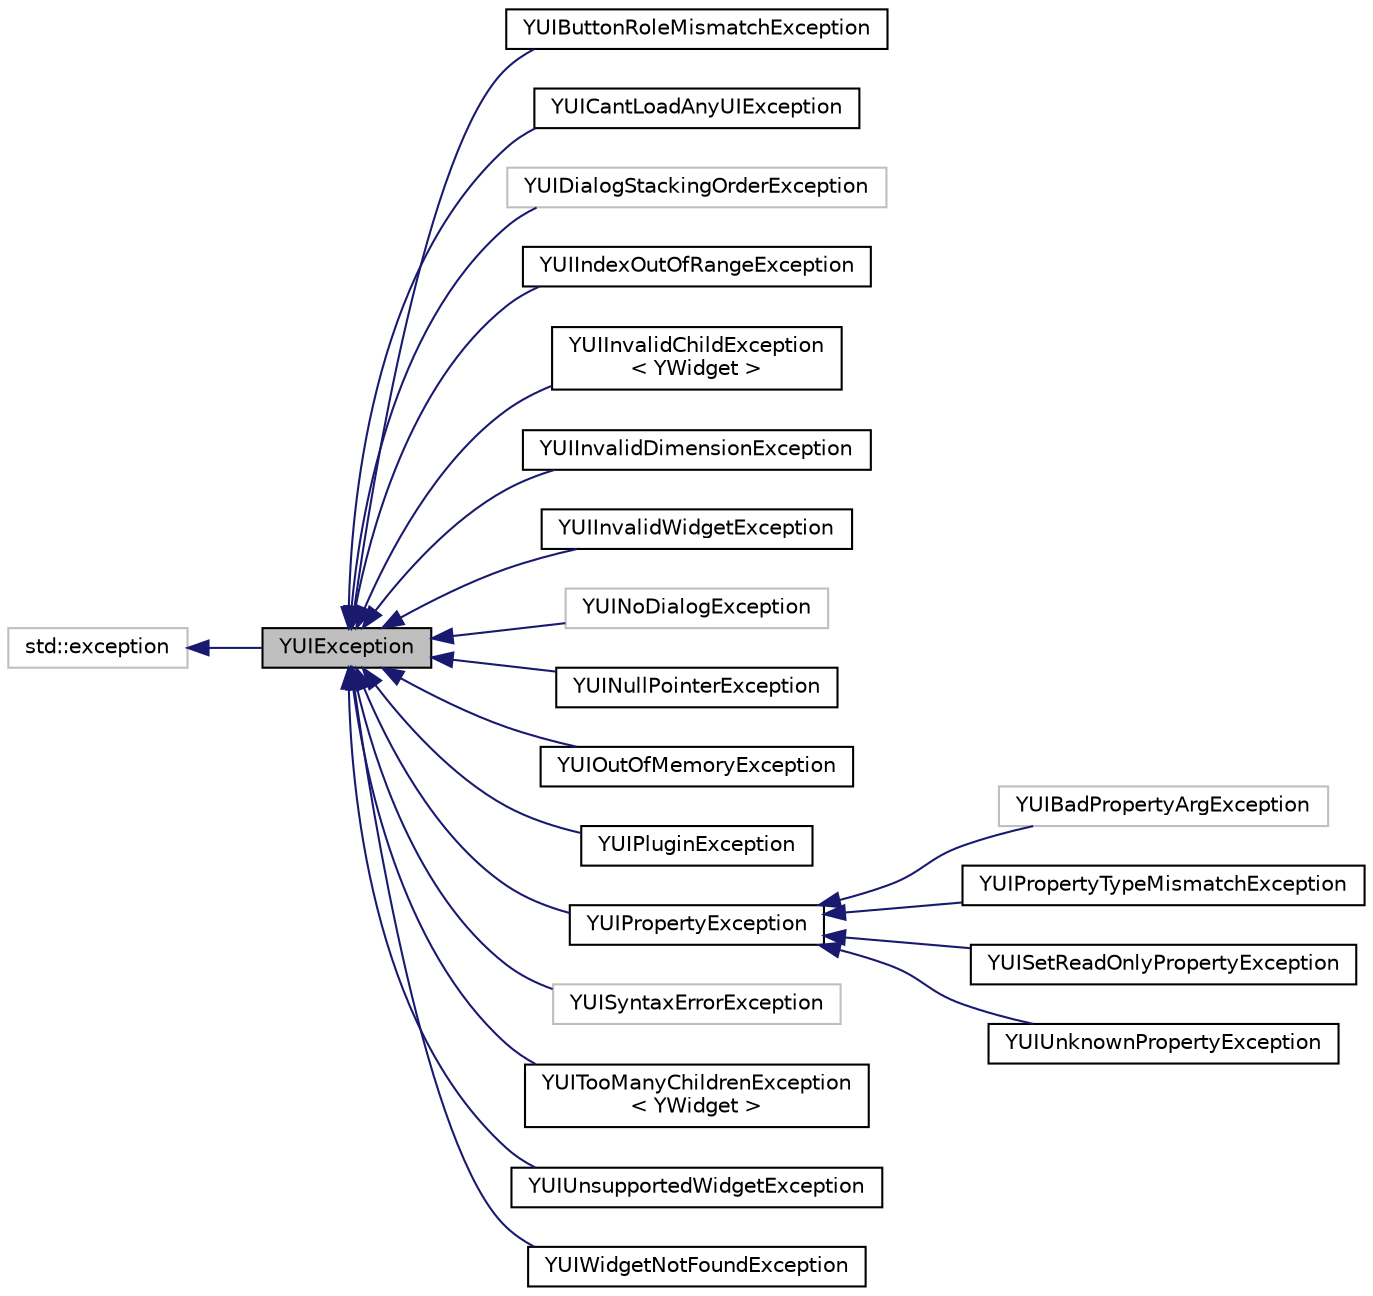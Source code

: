 digraph "YUIException"
{
 // LATEX_PDF_SIZE
  edge [fontname="Helvetica",fontsize="10",labelfontname="Helvetica",labelfontsize="10"];
  node [fontname="Helvetica",fontsize="10",shape=record];
  rankdir="LR";
  Node1 [label="YUIException",height=0.2,width=0.4,color="black", fillcolor="grey75", style="filled", fontcolor="black",tooltip=" "];
  Node2 -> Node1 [dir="back",color="midnightblue",fontsize="10",style="solid",fontname="Helvetica"];
  Node2 [label="std::exception",height=0.2,width=0.4,color="grey75", fillcolor="white", style="filled",tooltip=" "];
  Node1 -> Node3 [dir="back",color="midnightblue",fontsize="10",style="solid",fontname="Helvetica"];
  Node3 [label="YUIButtonRoleMismatchException",height=0.2,width=0.4,color="black", fillcolor="white", style="filled",URL="$classYUIButtonRoleMismatchException.html",tooltip=" "];
  Node1 -> Node4 [dir="back",color="midnightblue",fontsize="10",style="solid",fontname="Helvetica"];
  Node4 [label="YUICantLoadAnyUIException",height=0.2,width=0.4,color="black", fillcolor="white", style="filled",URL="$classYUICantLoadAnyUIException.html",tooltip=" "];
  Node1 -> Node5 [dir="back",color="midnightblue",fontsize="10",style="solid",fontname="Helvetica"];
  Node5 [label="YUIDialogStackingOrderException",height=0.2,width=0.4,color="grey75", fillcolor="white", style="filled",URL="$classYUIDialogStackingOrderException.html",tooltip=" "];
  Node1 -> Node6 [dir="back",color="midnightblue",fontsize="10",style="solid",fontname="Helvetica"];
  Node6 [label="YUIIndexOutOfRangeException",height=0.2,width=0.4,color="black", fillcolor="white", style="filled",URL="$classYUIIndexOutOfRangeException.html",tooltip=" "];
  Node1 -> Node7 [dir="back",color="midnightblue",fontsize="10",style="solid",fontname="Helvetica"];
  Node7 [label="YUIInvalidChildException\l\< YWidget \>",height=0.2,width=0.4,color="black", fillcolor="white", style="filled",URL="$classYUIInvalidChildException.html",tooltip=" "];
  Node1 -> Node8 [dir="back",color="midnightblue",fontsize="10",style="solid",fontname="Helvetica"];
  Node8 [label="YUIInvalidDimensionException",height=0.2,width=0.4,color="black", fillcolor="white", style="filled",URL="$classYUIInvalidDimensionException.html",tooltip=" "];
  Node1 -> Node9 [dir="back",color="midnightblue",fontsize="10",style="solid",fontname="Helvetica"];
  Node9 [label="YUIInvalidWidgetException",height=0.2,width=0.4,color="black", fillcolor="white", style="filled",URL="$classYUIInvalidWidgetException.html",tooltip=" "];
  Node1 -> Node10 [dir="back",color="midnightblue",fontsize="10",style="solid",fontname="Helvetica"];
  Node10 [label="YUINoDialogException",height=0.2,width=0.4,color="grey75", fillcolor="white", style="filled",URL="$classYUINoDialogException.html",tooltip=" "];
  Node1 -> Node11 [dir="back",color="midnightblue",fontsize="10",style="solid",fontname="Helvetica"];
  Node11 [label="YUINullPointerException",height=0.2,width=0.4,color="black", fillcolor="white", style="filled",URL="$classYUINullPointerException.html",tooltip=" "];
  Node1 -> Node12 [dir="back",color="midnightblue",fontsize="10",style="solid",fontname="Helvetica"];
  Node12 [label="YUIOutOfMemoryException",height=0.2,width=0.4,color="black", fillcolor="white", style="filled",URL="$classYUIOutOfMemoryException.html",tooltip=" "];
  Node1 -> Node13 [dir="back",color="midnightblue",fontsize="10",style="solid",fontname="Helvetica"];
  Node13 [label="YUIPluginException",height=0.2,width=0.4,color="black", fillcolor="white", style="filled",URL="$classYUIPluginException.html",tooltip=" "];
  Node1 -> Node14 [dir="back",color="midnightblue",fontsize="10",style="solid",fontname="Helvetica"];
  Node14 [label="YUIPropertyException",height=0.2,width=0.4,color="black", fillcolor="white", style="filled",URL="$classYUIPropertyException.html",tooltip=" "];
  Node14 -> Node15 [dir="back",color="midnightblue",fontsize="10",style="solid",fontname="Helvetica"];
  Node15 [label="YUIBadPropertyArgException",height=0.2,width=0.4,color="grey75", fillcolor="white", style="filled",URL="$classYUIBadPropertyArgException.html",tooltip=" "];
  Node14 -> Node16 [dir="back",color="midnightblue",fontsize="10",style="solid",fontname="Helvetica"];
  Node16 [label="YUIPropertyTypeMismatchException",height=0.2,width=0.4,color="black", fillcolor="white", style="filled",URL="$classYUIPropertyTypeMismatchException.html",tooltip=" "];
  Node14 -> Node17 [dir="back",color="midnightblue",fontsize="10",style="solid",fontname="Helvetica"];
  Node17 [label="YUISetReadOnlyPropertyException",height=0.2,width=0.4,color="black", fillcolor="white", style="filled",URL="$classYUISetReadOnlyPropertyException.html",tooltip=" "];
  Node14 -> Node18 [dir="back",color="midnightblue",fontsize="10",style="solid",fontname="Helvetica"];
  Node18 [label="YUIUnknownPropertyException",height=0.2,width=0.4,color="black", fillcolor="white", style="filled",URL="$classYUIUnknownPropertyException.html",tooltip=" "];
  Node1 -> Node19 [dir="back",color="midnightblue",fontsize="10",style="solid",fontname="Helvetica"];
  Node19 [label="YUISyntaxErrorException",height=0.2,width=0.4,color="grey75", fillcolor="white", style="filled",URL="$classYUISyntaxErrorException.html",tooltip=" "];
  Node1 -> Node20 [dir="back",color="midnightblue",fontsize="10",style="solid",fontname="Helvetica"];
  Node20 [label="YUITooManyChildrenException\l\< YWidget \>",height=0.2,width=0.4,color="black", fillcolor="white", style="filled",URL="$classYUITooManyChildrenException.html",tooltip=" "];
  Node1 -> Node21 [dir="back",color="midnightblue",fontsize="10",style="solid",fontname="Helvetica"];
  Node21 [label="YUIUnsupportedWidgetException",height=0.2,width=0.4,color="black", fillcolor="white", style="filled",URL="$classYUIUnsupportedWidgetException.html",tooltip=" "];
  Node1 -> Node22 [dir="back",color="midnightblue",fontsize="10",style="solid",fontname="Helvetica"];
  Node22 [label="YUIWidgetNotFoundException",height=0.2,width=0.4,color="black", fillcolor="white", style="filled",URL="$classYUIWidgetNotFoundException.html",tooltip=" "];
}
